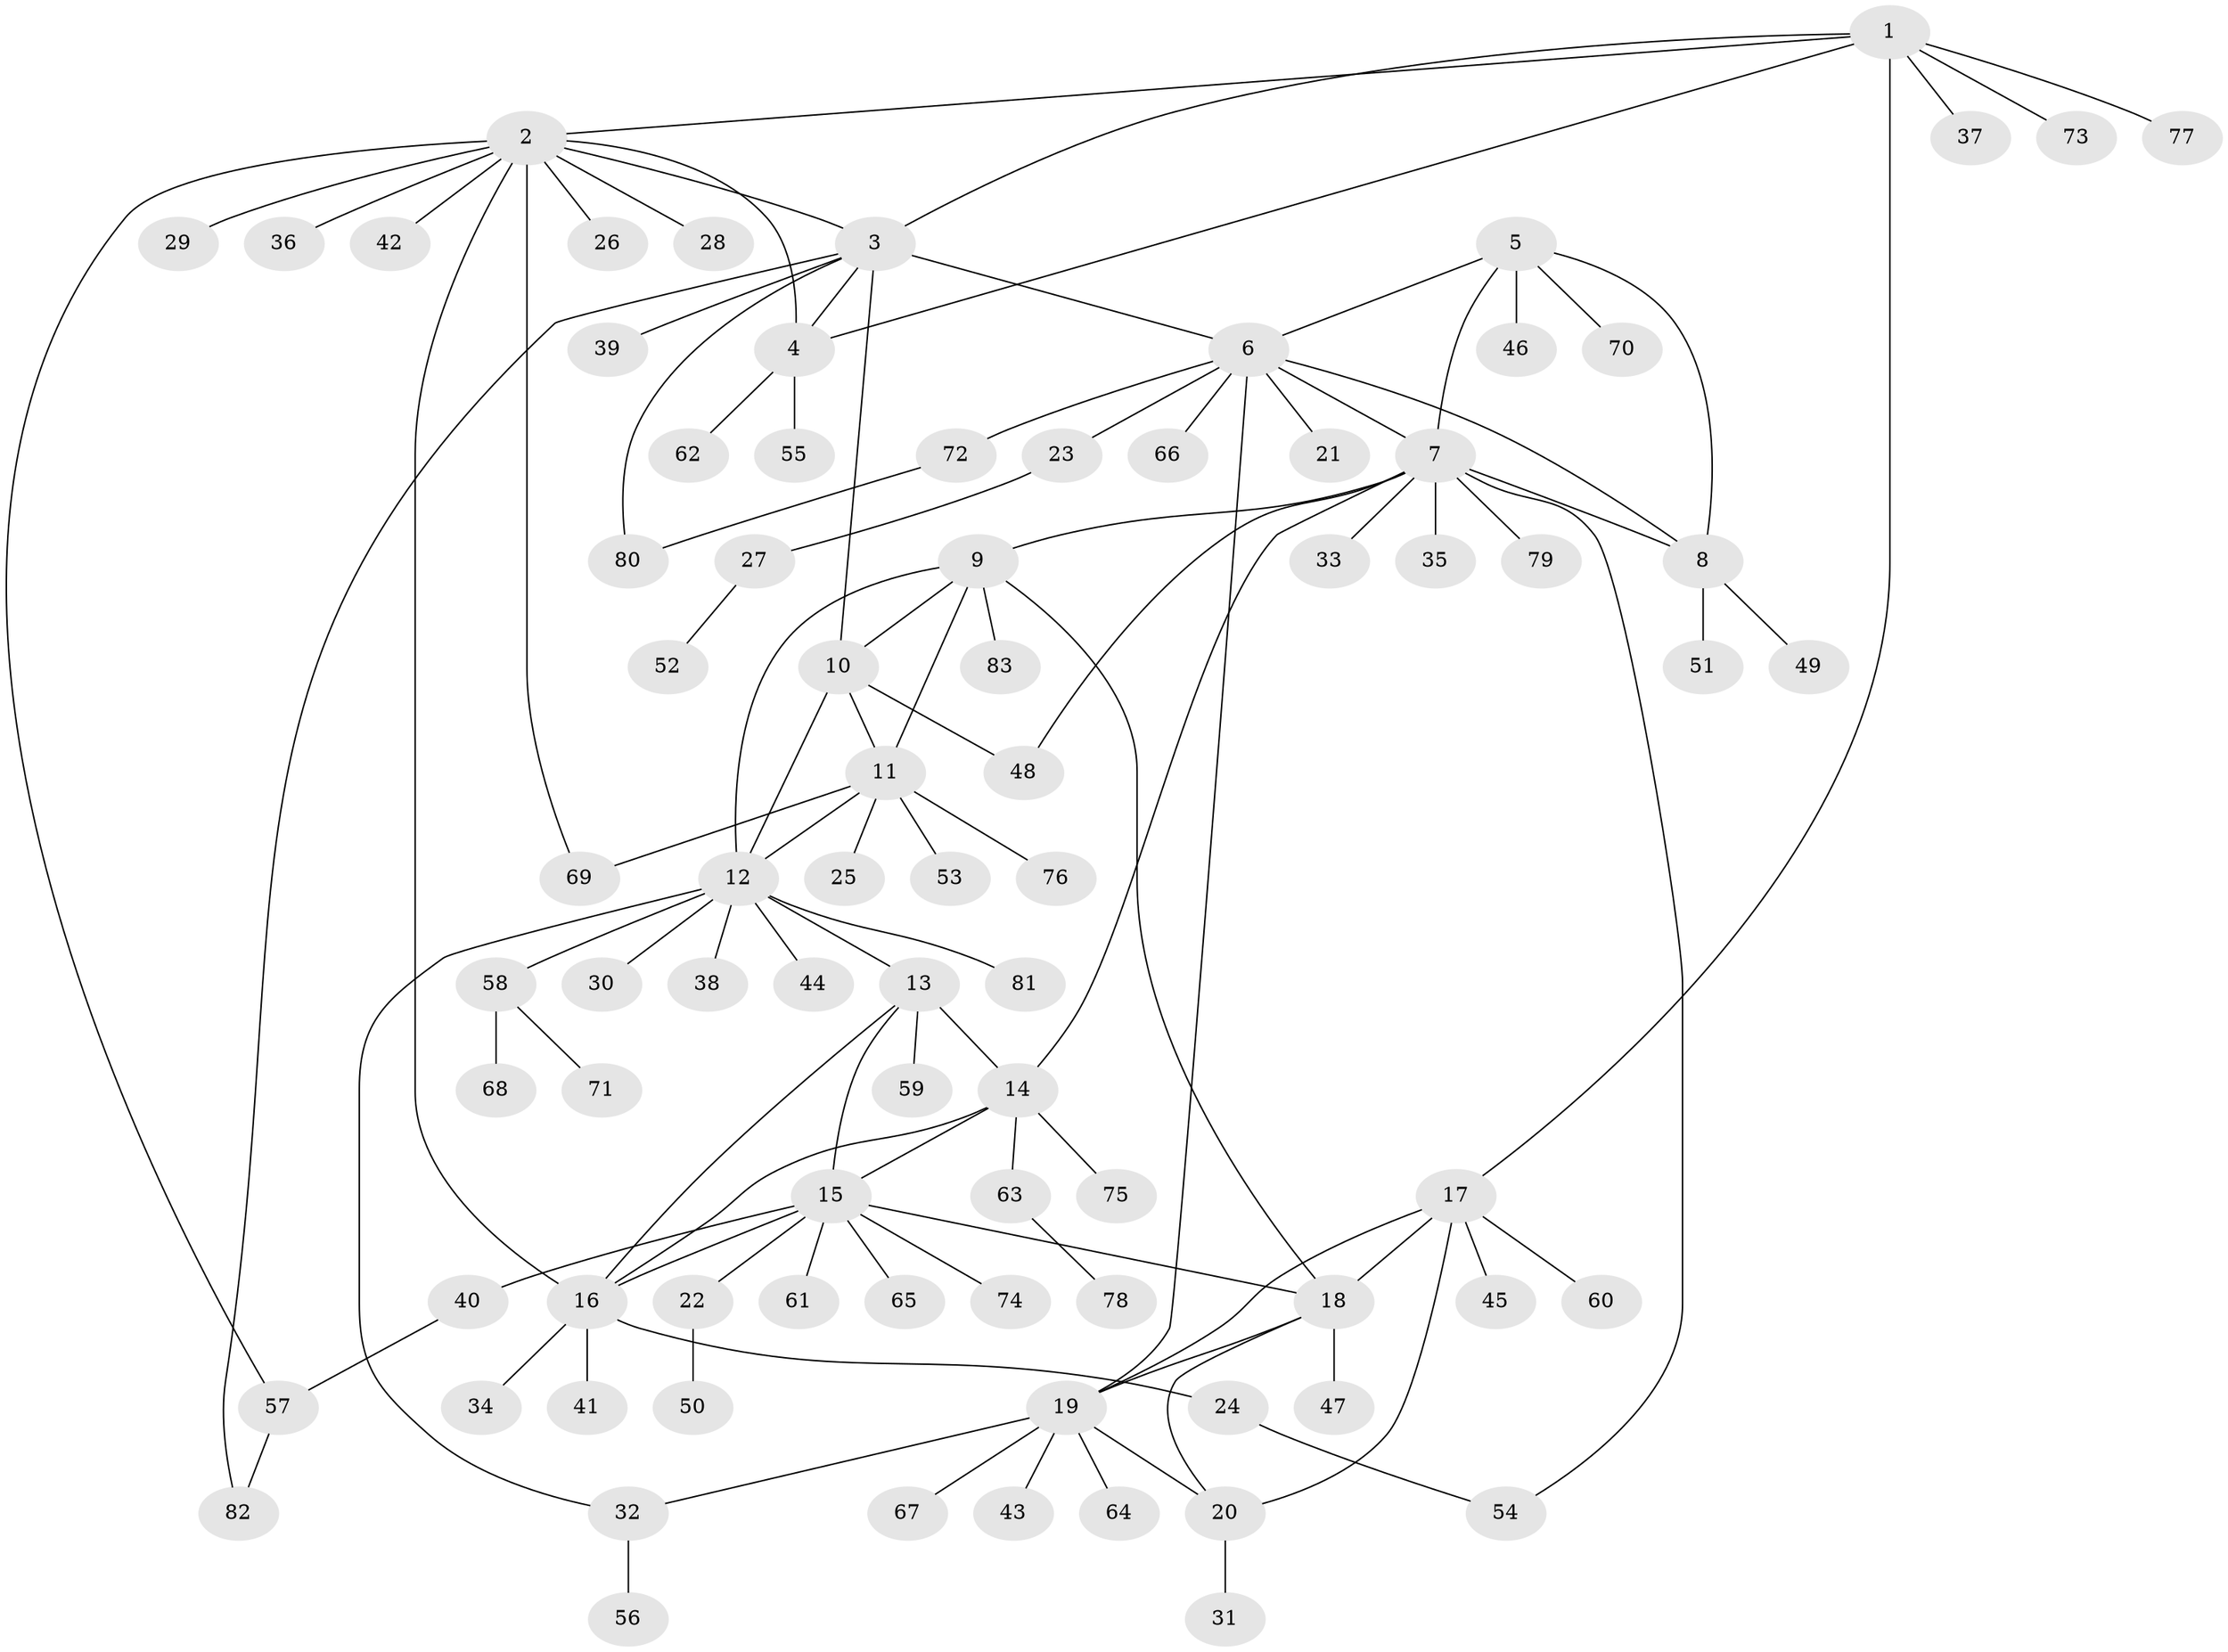// coarse degree distribution, {7: 0.05172413793103448, 5: 0.034482758620689655, 6: 0.017241379310344827, 1: 0.7586206896551724, 2: 0.06896551724137931, 12: 0.034482758620689655, 10: 0.017241379310344827, 11: 0.017241379310344827}
// Generated by graph-tools (version 1.1) at 2025/57/03/04/25 21:57:49]
// undirected, 83 vertices, 110 edges
graph export_dot {
graph [start="1"]
  node [color=gray90,style=filled];
  1;
  2;
  3;
  4;
  5;
  6;
  7;
  8;
  9;
  10;
  11;
  12;
  13;
  14;
  15;
  16;
  17;
  18;
  19;
  20;
  21;
  22;
  23;
  24;
  25;
  26;
  27;
  28;
  29;
  30;
  31;
  32;
  33;
  34;
  35;
  36;
  37;
  38;
  39;
  40;
  41;
  42;
  43;
  44;
  45;
  46;
  47;
  48;
  49;
  50;
  51;
  52;
  53;
  54;
  55;
  56;
  57;
  58;
  59;
  60;
  61;
  62;
  63;
  64;
  65;
  66;
  67;
  68;
  69;
  70;
  71;
  72;
  73;
  74;
  75;
  76;
  77;
  78;
  79;
  80;
  81;
  82;
  83;
  1 -- 2;
  1 -- 3;
  1 -- 4;
  1 -- 17;
  1 -- 37;
  1 -- 73;
  1 -- 77;
  2 -- 3;
  2 -- 4;
  2 -- 16;
  2 -- 26;
  2 -- 28;
  2 -- 29;
  2 -- 36;
  2 -- 42;
  2 -- 57;
  2 -- 69;
  3 -- 4;
  3 -- 6;
  3 -- 10;
  3 -- 39;
  3 -- 80;
  3 -- 82;
  4 -- 55;
  4 -- 62;
  5 -- 6;
  5 -- 7;
  5 -- 8;
  5 -- 46;
  5 -- 70;
  6 -- 7;
  6 -- 8;
  6 -- 19;
  6 -- 21;
  6 -- 23;
  6 -- 66;
  6 -- 72;
  7 -- 8;
  7 -- 9;
  7 -- 14;
  7 -- 33;
  7 -- 35;
  7 -- 48;
  7 -- 54;
  7 -- 79;
  8 -- 49;
  8 -- 51;
  9 -- 10;
  9 -- 11;
  9 -- 12;
  9 -- 18;
  9 -- 83;
  10 -- 11;
  10 -- 12;
  10 -- 48;
  11 -- 12;
  11 -- 25;
  11 -- 53;
  11 -- 69;
  11 -- 76;
  12 -- 13;
  12 -- 30;
  12 -- 32;
  12 -- 38;
  12 -- 44;
  12 -- 58;
  12 -- 81;
  13 -- 14;
  13 -- 15;
  13 -- 16;
  13 -- 59;
  14 -- 15;
  14 -- 16;
  14 -- 63;
  14 -- 75;
  15 -- 16;
  15 -- 18;
  15 -- 22;
  15 -- 40;
  15 -- 61;
  15 -- 65;
  15 -- 74;
  16 -- 24;
  16 -- 34;
  16 -- 41;
  17 -- 18;
  17 -- 19;
  17 -- 20;
  17 -- 45;
  17 -- 60;
  18 -- 19;
  18 -- 20;
  18 -- 47;
  19 -- 20;
  19 -- 32;
  19 -- 43;
  19 -- 64;
  19 -- 67;
  20 -- 31;
  22 -- 50;
  23 -- 27;
  24 -- 54;
  27 -- 52;
  32 -- 56;
  40 -- 57;
  57 -- 82;
  58 -- 68;
  58 -- 71;
  63 -- 78;
  72 -- 80;
}
